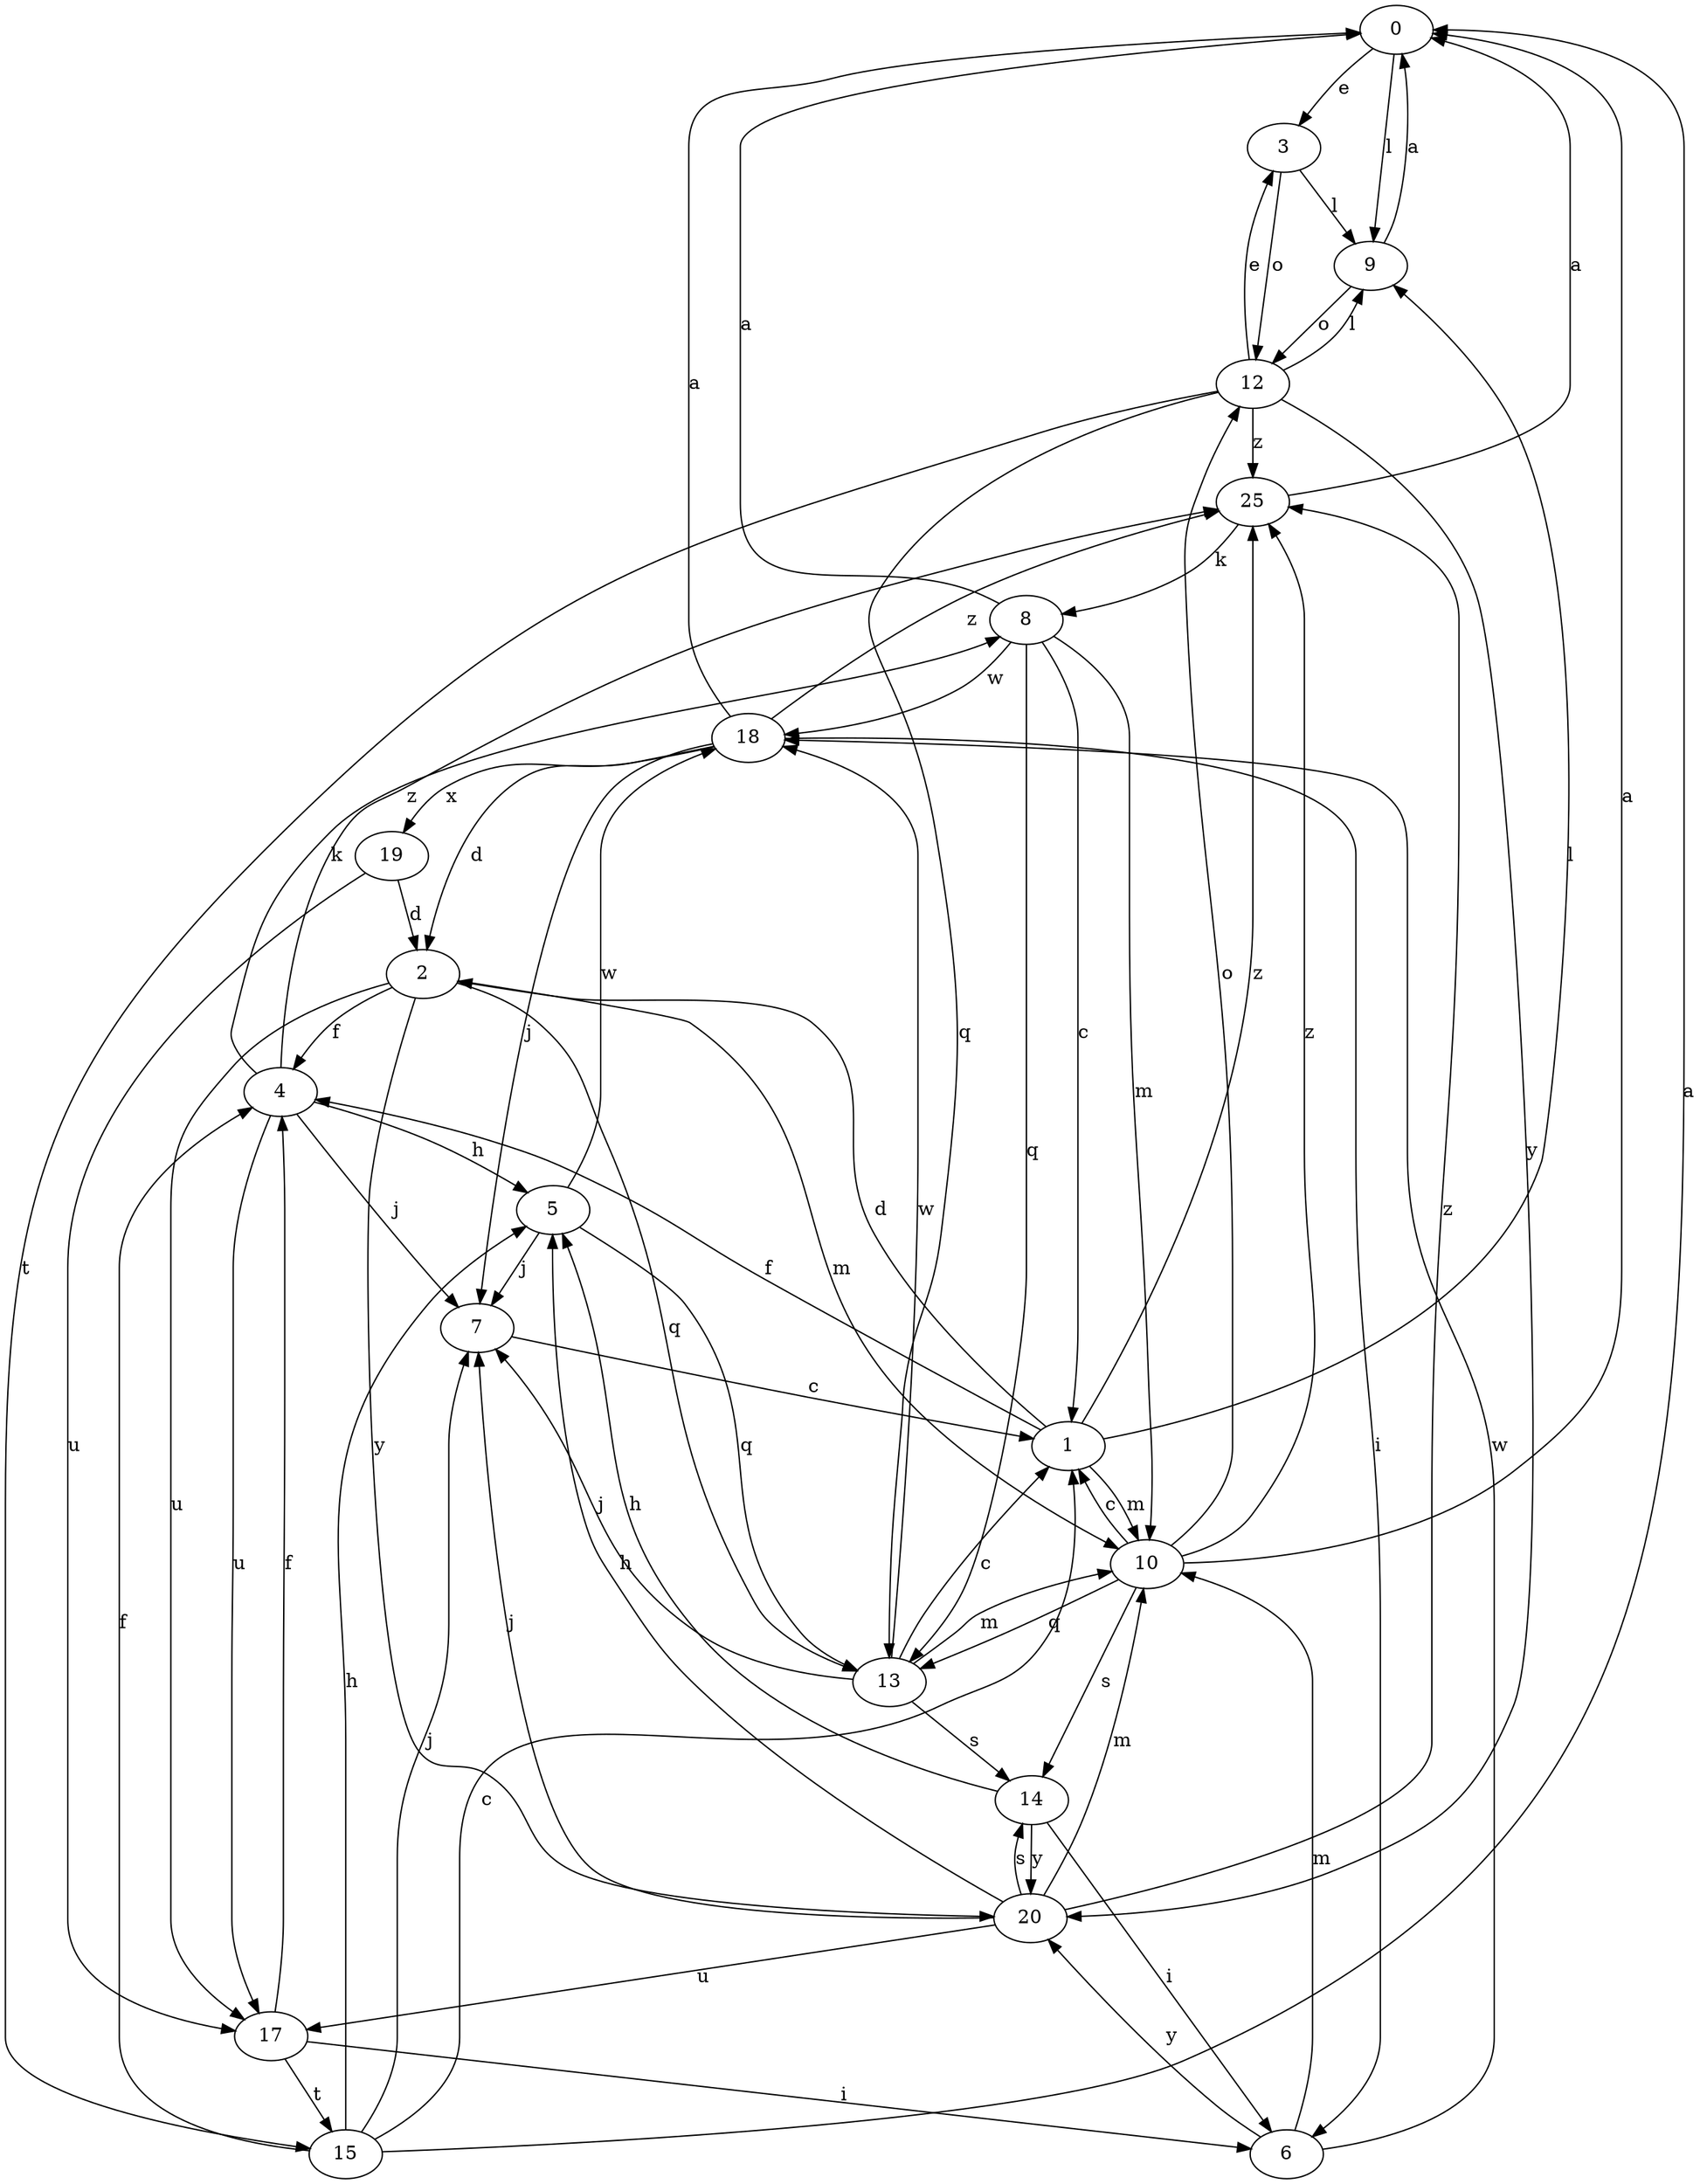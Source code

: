 strict digraph  {
0;
1;
2;
3;
4;
5;
6;
7;
8;
9;
10;
12;
13;
14;
15;
17;
18;
19;
20;
25;
0 -> 3  [label=e];
0 -> 9  [label=l];
1 -> 2  [label=d];
1 -> 4  [label=f];
1 -> 9  [label=l];
1 -> 10  [label=m];
1 -> 25  [label=z];
2 -> 4  [label=f];
2 -> 10  [label=m];
2 -> 13  [label=q];
2 -> 17  [label=u];
2 -> 20  [label=y];
3 -> 9  [label=l];
3 -> 12  [label=o];
4 -> 5  [label=h];
4 -> 7  [label=j];
4 -> 8  [label=k];
4 -> 17  [label=u];
4 -> 25  [label=z];
5 -> 7  [label=j];
5 -> 13  [label=q];
5 -> 18  [label=w];
6 -> 10  [label=m];
6 -> 18  [label=w];
6 -> 20  [label=y];
7 -> 1  [label=c];
8 -> 0  [label=a];
8 -> 1  [label=c];
8 -> 10  [label=m];
8 -> 13  [label=q];
8 -> 18  [label=w];
9 -> 0  [label=a];
9 -> 12  [label=o];
10 -> 0  [label=a];
10 -> 1  [label=c];
10 -> 12  [label=o];
10 -> 13  [label=q];
10 -> 14  [label=s];
10 -> 25  [label=z];
12 -> 3  [label=e];
12 -> 9  [label=l];
12 -> 13  [label=q];
12 -> 15  [label=t];
12 -> 20  [label=y];
12 -> 25  [label=z];
13 -> 1  [label=c];
13 -> 7  [label=j];
13 -> 10  [label=m];
13 -> 14  [label=s];
13 -> 18  [label=w];
14 -> 5  [label=h];
14 -> 6  [label=i];
14 -> 20  [label=y];
15 -> 0  [label=a];
15 -> 1  [label=c];
15 -> 4  [label=f];
15 -> 5  [label=h];
15 -> 7  [label=j];
17 -> 4  [label=f];
17 -> 6  [label=i];
17 -> 15  [label=t];
18 -> 0  [label=a];
18 -> 2  [label=d];
18 -> 6  [label=i];
18 -> 7  [label=j];
18 -> 19  [label=x];
18 -> 25  [label=z];
19 -> 2  [label=d];
19 -> 17  [label=u];
20 -> 5  [label=h];
20 -> 7  [label=j];
20 -> 10  [label=m];
20 -> 14  [label=s];
20 -> 17  [label=u];
20 -> 25  [label=z];
25 -> 0  [label=a];
25 -> 8  [label=k];
}
